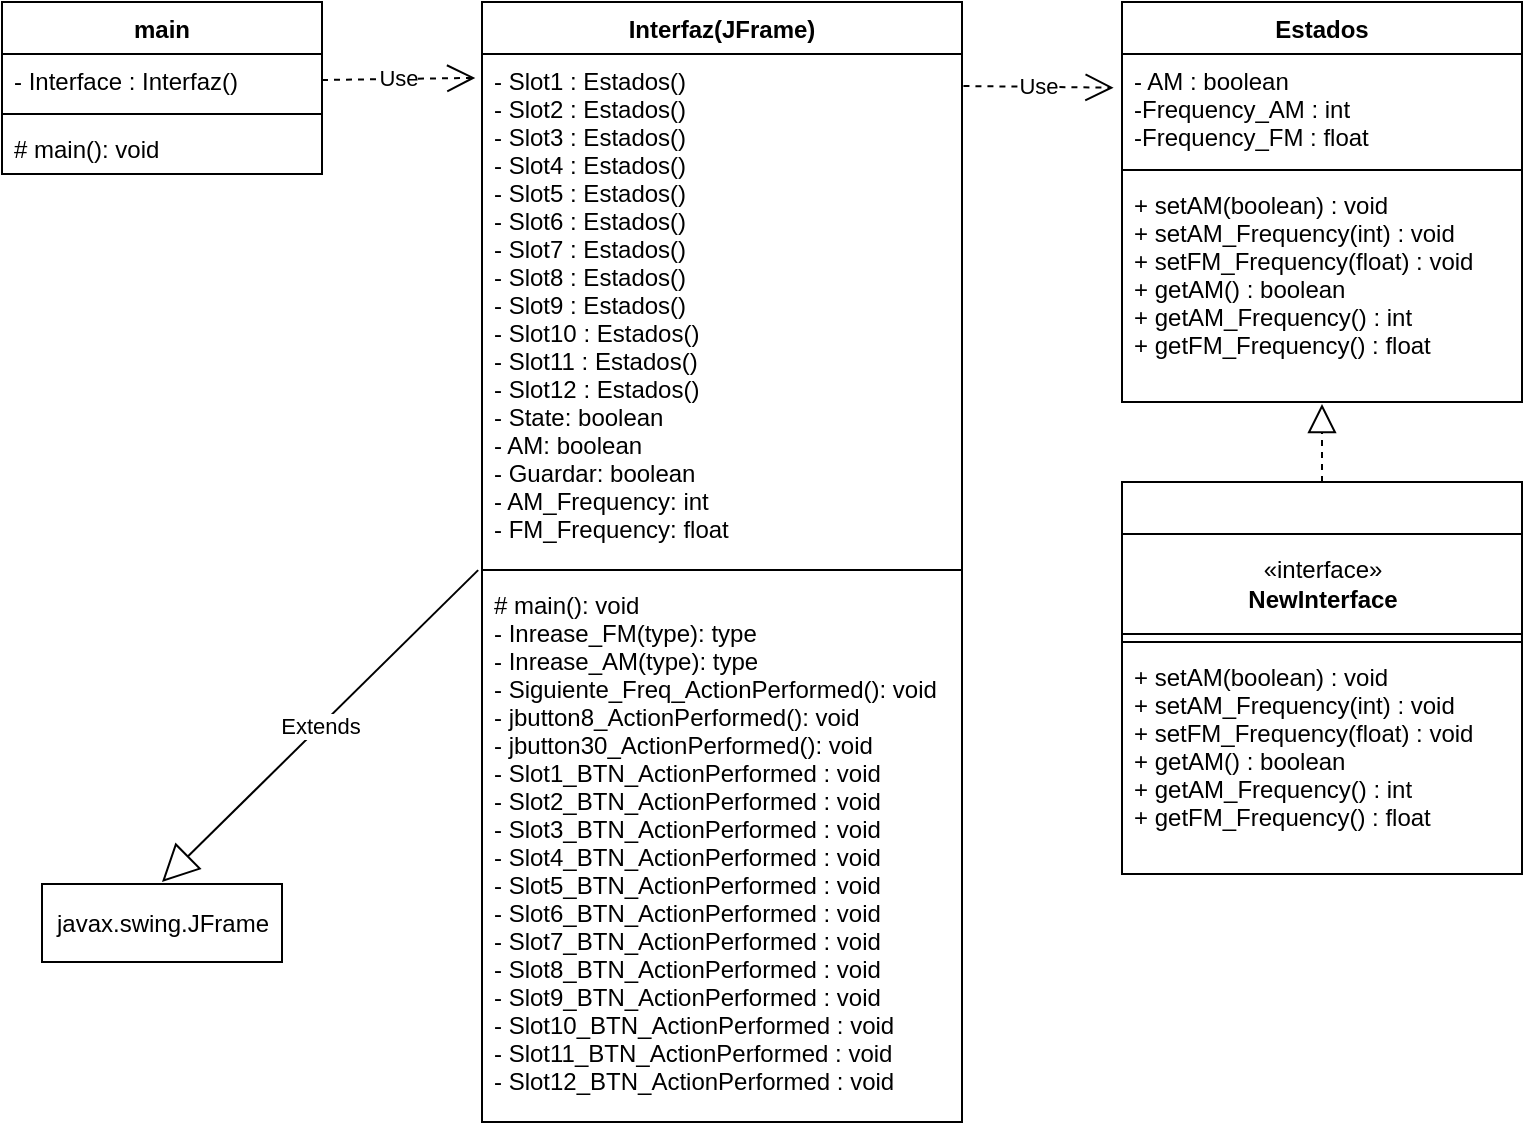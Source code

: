 <mxfile version="20.2.8" type="github">
  <diagram id="ikKNrKVLlQnyhsKg5u4B" name="Page-1">
    <mxGraphModel dx="1662" dy="754" grid="1" gridSize="10" guides="1" tooltips="1" connect="1" arrows="1" fold="1" page="1" pageScale="1" pageWidth="850" pageHeight="1100" math="0" shadow="0">
      <root>
        <mxCell id="0" />
        <mxCell id="1" parent="0" />
        <mxCell id="gAuULa22z3ftybzGrLSH-1" value="main" style="swimlane;fontStyle=1;align=center;verticalAlign=top;childLayout=stackLayout;horizontal=1;startSize=26;horizontalStack=0;resizeParent=1;resizeParentMax=0;resizeLast=0;collapsible=1;marginBottom=0;" parent="1" vertex="1">
          <mxGeometry x="40" y="200" width="160" height="86" as="geometry" />
        </mxCell>
        <mxCell id="gAuULa22z3ftybzGrLSH-2" value="- Interface : Interfaz()" style="text;strokeColor=none;fillColor=none;align=left;verticalAlign=top;spacingLeft=4;spacingRight=4;overflow=hidden;rotatable=0;points=[[0,0.5],[1,0.5]];portConstraint=eastwest;" parent="gAuULa22z3ftybzGrLSH-1" vertex="1">
          <mxGeometry y="26" width="160" height="26" as="geometry" />
        </mxCell>
        <mxCell id="gAuULa22z3ftybzGrLSH-3" value="" style="line;strokeWidth=1;fillColor=none;align=left;verticalAlign=middle;spacingTop=-1;spacingLeft=3;spacingRight=3;rotatable=0;labelPosition=right;points=[];portConstraint=eastwest;strokeColor=inherit;" parent="gAuULa22z3ftybzGrLSH-1" vertex="1">
          <mxGeometry y="52" width="160" height="8" as="geometry" />
        </mxCell>
        <mxCell id="gAuULa22z3ftybzGrLSH-4" value="# main(): void" style="text;strokeColor=none;fillColor=none;align=left;verticalAlign=top;spacingLeft=4;spacingRight=4;overflow=hidden;rotatable=0;points=[[0,0.5],[1,0.5]];portConstraint=eastwest;" parent="gAuULa22z3ftybzGrLSH-1" vertex="1">
          <mxGeometry y="60" width="160" height="26" as="geometry" />
        </mxCell>
        <mxCell id="gAuULa22z3ftybzGrLSH-5" value="Interfaz(JFrame)" style="swimlane;fontStyle=1;align=center;verticalAlign=top;childLayout=stackLayout;horizontal=1;startSize=26;horizontalStack=0;resizeParent=1;resizeParentMax=0;resizeLast=0;collapsible=1;marginBottom=0;" parent="1" vertex="1">
          <mxGeometry x="280" y="200" width="240" height="560" as="geometry" />
        </mxCell>
        <mxCell id="gAuULa22z3ftybzGrLSH-6" value="- Slot1 : Estados()&#xa;- Slot2 : Estados()&#xa;- Slot3 : Estados()&#xa;- Slot4 : Estados()&#xa;- Slot5 : Estados()&#xa;- Slot6 : Estados()&#xa;- Slot7 : Estados()&#xa;- Slot8 : Estados()&#xa;- Slot9 : Estados()&#xa;- Slot10 : Estados()&#xa;- Slot11 : Estados()&#xa;- Slot12 : Estados()&#xa;- State: boolean&#xa;- AM: boolean&#xa;- Guardar: boolean&#xa;- AM_Frequency: int&#xa;- FM_Frequency: float" style="text;strokeColor=none;fillColor=none;align=left;verticalAlign=top;spacingLeft=4;spacingRight=4;overflow=hidden;rotatable=0;points=[[0,0.5],[1,0.5]];portConstraint=eastwest;" parent="gAuULa22z3ftybzGrLSH-5" vertex="1">
          <mxGeometry y="26" width="240" height="254" as="geometry" />
        </mxCell>
        <mxCell id="gAuULa22z3ftybzGrLSH-7" value="" style="line;strokeWidth=1;fillColor=none;align=left;verticalAlign=middle;spacingTop=-1;spacingLeft=3;spacingRight=3;rotatable=0;labelPosition=right;points=[];portConstraint=eastwest;strokeColor=inherit;" parent="gAuULa22z3ftybzGrLSH-5" vertex="1">
          <mxGeometry y="280" width="240" height="8" as="geometry" />
        </mxCell>
        <mxCell id="gAuULa22z3ftybzGrLSH-8" value="# main(): void&#xa;- Inrease_FM(type): type&#xa;- Inrease_AM(type): type&#xa;- Siguiente_Freq_ActionPerformed(): void&#xa;- jbutton8_ActionPerformed(): void&#xa;- jbutton30_ActionPerformed(): void&#xa;- Slot1_BTN_ActionPerformed : void&#xa;- Slot2_BTN_ActionPerformed : void&#xa;- Slot3_BTN_ActionPerformed : void&#xa;- Slot4_BTN_ActionPerformed : void&#xa;- Slot5_BTN_ActionPerformed : void&#xa;- Slot6_BTN_ActionPerformed : void&#xa;- Slot7_BTN_ActionPerformed : void&#xa;- Slot8_BTN_ActionPerformed : void&#xa;- Slot9_BTN_ActionPerformed : void&#xa;- Slot10_BTN_ActionPerformed : void&#xa;- Slot11_BTN_ActionPerformed : void&#xa;- Slot12_BTN_ActionPerformed : void" style="text;strokeColor=none;fillColor=none;align=left;verticalAlign=top;spacingLeft=4;spacingRight=4;overflow=hidden;rotatable=0;points=[[0,0.5],[1,0.5]];portConstraint=eastwest;" parent="gAuULa22z3ftybzGrLSH-5" vertex="1">
          <mxGeometry y="288" width="240" height="272" as="geometry" />
        </mxCell>
        <mxCell id="gAuULa22z3ftybzGrLSH-9" value="Estados" style="swimlane;fontStyle=1;align=center;verticalAlign=top;childLayout=stackLayout;horizontal=1;startSize=26;horizontalStack=0;resizeParent=1;resizeParentMax=0;resizeLast=0;collapsible=1;marginBottom=0;" parent="1" vertex="1">
          <mxGeometry x="600" y="200" width="200" height="200" as="geometry" />
        </mxCell>
        <mxCell id="gAuULa22z3ftybzGrLSH-10" value="- AM : boolean&#xa;-Frequency_AM : int&#xa;-Frequency_FM : float" style="text;strokeColor=none;fillColor=none;align=left;verticalAlign=top;spacingLeft=4;spacingRight=4;overflow=hidden;rotatable=0;points=[[0,0.5],[1,0.5]];portConstraint=eastwest;" parent="gAuULa22z3ftybzGrLSH-9" vertex="1">
          <mxGeometry y="26" width="200" height="54" as="geometry" />
        </mxCell>
        <mxCell id="gAuULa22z3ftybzGrLSH-11" value="" style="line;strokeWidth=1;fillColor=none;align=left;verticalAlign=middle;spacingTop=-1;spacingLeft=3;spacingRight=3;rotatable=0;labelPosition=right;points=[];portConstraint=eastwest;strokeColor=inherit;" parent="gAuULa22z3ftybzGrLSH-9" vertex="1">
          <mxGeometry y="80" width="200" height="8" as="geometry" />
        </mxCell>
        <mxCell id="gAuULa22z3ftybzGrLSH-12" value="+ setAM(boolean) : void&#xa;+ setAM_Frequency(int) : void&#xa;+ setFM_Frequency(float) : void&#xa;+ getAM() : boolean&#xa;+ getAM_Frequency() : int&#xa;+ getFM_Frequency() : float" style="text;strokeColor=none;fillColor=none;align=left;verticalAlign=top;spacingLeft=4;spacingRight=4;overflow=hidden;rotatable=0;points=[[0,0.5],[1,0.5]];portConstraint=eastwest;" parent="gAuULa22z3ftybzGrLSH-9" vertex="1">
          <mxGeometry y="88" width="200" height="112" as="geometry" />
        </mxCell>
        <mxCell id="gAuULa22z3ftybzGrLSH-13" value="Use" style="endArrow=open;endSize=12;dashed=1;html=1;rounded=0;exitX=1.003;exitY=0.063;exitDx=0;exitDy=0;exitPerimeter=0;entryX=-0.021;entryY=0.312;entryDx=0;entryDy=0;entryPerimeter=0;" parent="1" source="gAuULa22z3ftybzGrLSH-6" target="gAuULa22z3ftybzGrLSH-10" edge="1">
          <mxGeometry width="160" relative="1" as="geometry">
            <mxPoint x="440" y="240" as="sourcePoint" />
            <mxPoint x="570" y="200" as="targetPoint" />
          </mxGeometry>
        </mxCell>
        <mxCell id="gAuULa22z3ftybzGrLSH-14" value="Use" style="endArrow=open;endSize=12;dashed=1;html=1;rounded=0;exitX=1;exitY=0.5;exitDx=0;exitDy=0;entryX=-0.014;entryY=0.047;entryDx=0;entryDy=0;entryPerimeter=0;" parent="1" source="gAuULa22z3ftybzGrLSH-2" target="gAuULa22z3ftybzGrLSH-6" edge="1">
          <mxGeometry width="160" relative="1" as="geometry">
            <mxPoint x="280" y="230" as="sourcePoint" />
            <mxPoint x="270" y="200" as="targetPoint" />
          </mxGeometry>
        </mxCell>
        <mxCell id="gAuULa22z3ftybzGrLSH-15" value="" style="swimlane;fontStyle=1;align=center;verticalAlign=top;childLayout=stackLayout;horizontal=1;startSize=26;horizontalStack=0;resizeParent=1;resizeParentMax=0;resizeLast=0;collapsible=1;marginBottom=0;" parent="1" vertex="1">
          <mxGeometry x="600" y="440" width="200" height="196" as="geometry" />
        </mxCell>
        <mxCell id="W-3XYaQvb5b3mTISKV9D-6" value="«interface»&lt;br&gt;&lt;b&gt;NewInterface&lt;/b&gt;" style="html=1;" vertex="1" parent="gAuULa22z3ftybzGrLSH-15">
          <mxGeometry y="26" width="200" height="50" as="geometry" />
        </mxCell>
        <mxCell id="gAuULa22z3ftybzGrLSH-17" value="" style="line;strokeWidth=1;fillColor=none;align=left;verticalAlign=middle;spacingTop=-1;spacingLeft=3;spacingRight=3;rotatable=0;labelPosition=right;points=[];portConstraint=eastwest;strokeColor=inherit;" parent="gAuULa22z3ftybzGrLSH-15" vertex="1">
          <mxGeometry y="76" width="200" height="8" as="geometry" />
        </mxCell>
        <mxCell id="gAuULa22z3ftybzGrLSH-18" value="+ setAM(boolean) : void&#xa;+ setAM_Frequency(int) : void&#xa;+ setFM_Frequency(float) : void&#xa;+ getAM() : boolean&#xa;+ getAM_Frequency() : int&#xa;+ getFM_Frequency() : float" style="text;strokeColor=none;fillColor=none;align=left;verticalAlign=top;spacingLeft=4;spacingRight=4;overflow=hidden;rotatable=0;points=[[0,0.5],[1,0.5]];portConstraint=eastwest;" parent="gAuULa22z3ftybzGrLSH-15" vertex="1">
          <mxGeometry y="84" width="200" height="112" as="geometry" />
        </mxCell>
        <mxCell id="gAuULa22z3ftybzGrLSH-20" value="" style="endArrow=block;dashed=1;endFill=0;endSize=12;html=1;rounded=0;entryX=0.5;entryY=1.009;entryDx=0;entryDy=0;entryPerimeter=0;exitX=0.5;exitY=0;exitDx=0;exitDy=0;" parent="1" source="gAuULa22z3ftybzGrLSH-15" target="gAuULa22z3ftybzGrLSH-12" edge="1">
          <mxGeometry width="160" relative="1" as="geometry">
            <mxPoint x="660" y="700" as="sourcePoint" />
            <mxPoint x="820" y="700" as="targetPoint" />
          </mxGeometry>
        </mxCell>
        <mxCell id="W-3XYaQvb5b3mTISKV9D-8" value="Extends" style="endArrow=block;endSize=16;endFill=0;html=1;rounded=0;exitX=-0.008;exitY=1.016;exitDx=0;exitDy=0;exitPerimeter=0;" edge="1" parent="1" source="gAuULa22z3ftybzGrLSH-6">
          <mxGeometry width="160" relative="1" as="geometry">
            <mxPoint x="100" y="690" as="sourcePoint" />
            <mxPoint x="120" y="640" as="targetPoint" />
          </mxGeometry>
        </mxCell>
        <mxCell id="W-3XYaQvb5b3mTISKV9D-13" value="javax.swing.JFrame" style="html=1;" vertex="1" parent="1">
          <mxGeometry x="60" y="641" width="120" height="39" as="geometry" />
        </mxCell>
      </root>
    </mxGraphModel>
  </diagram>
</mxfile>
